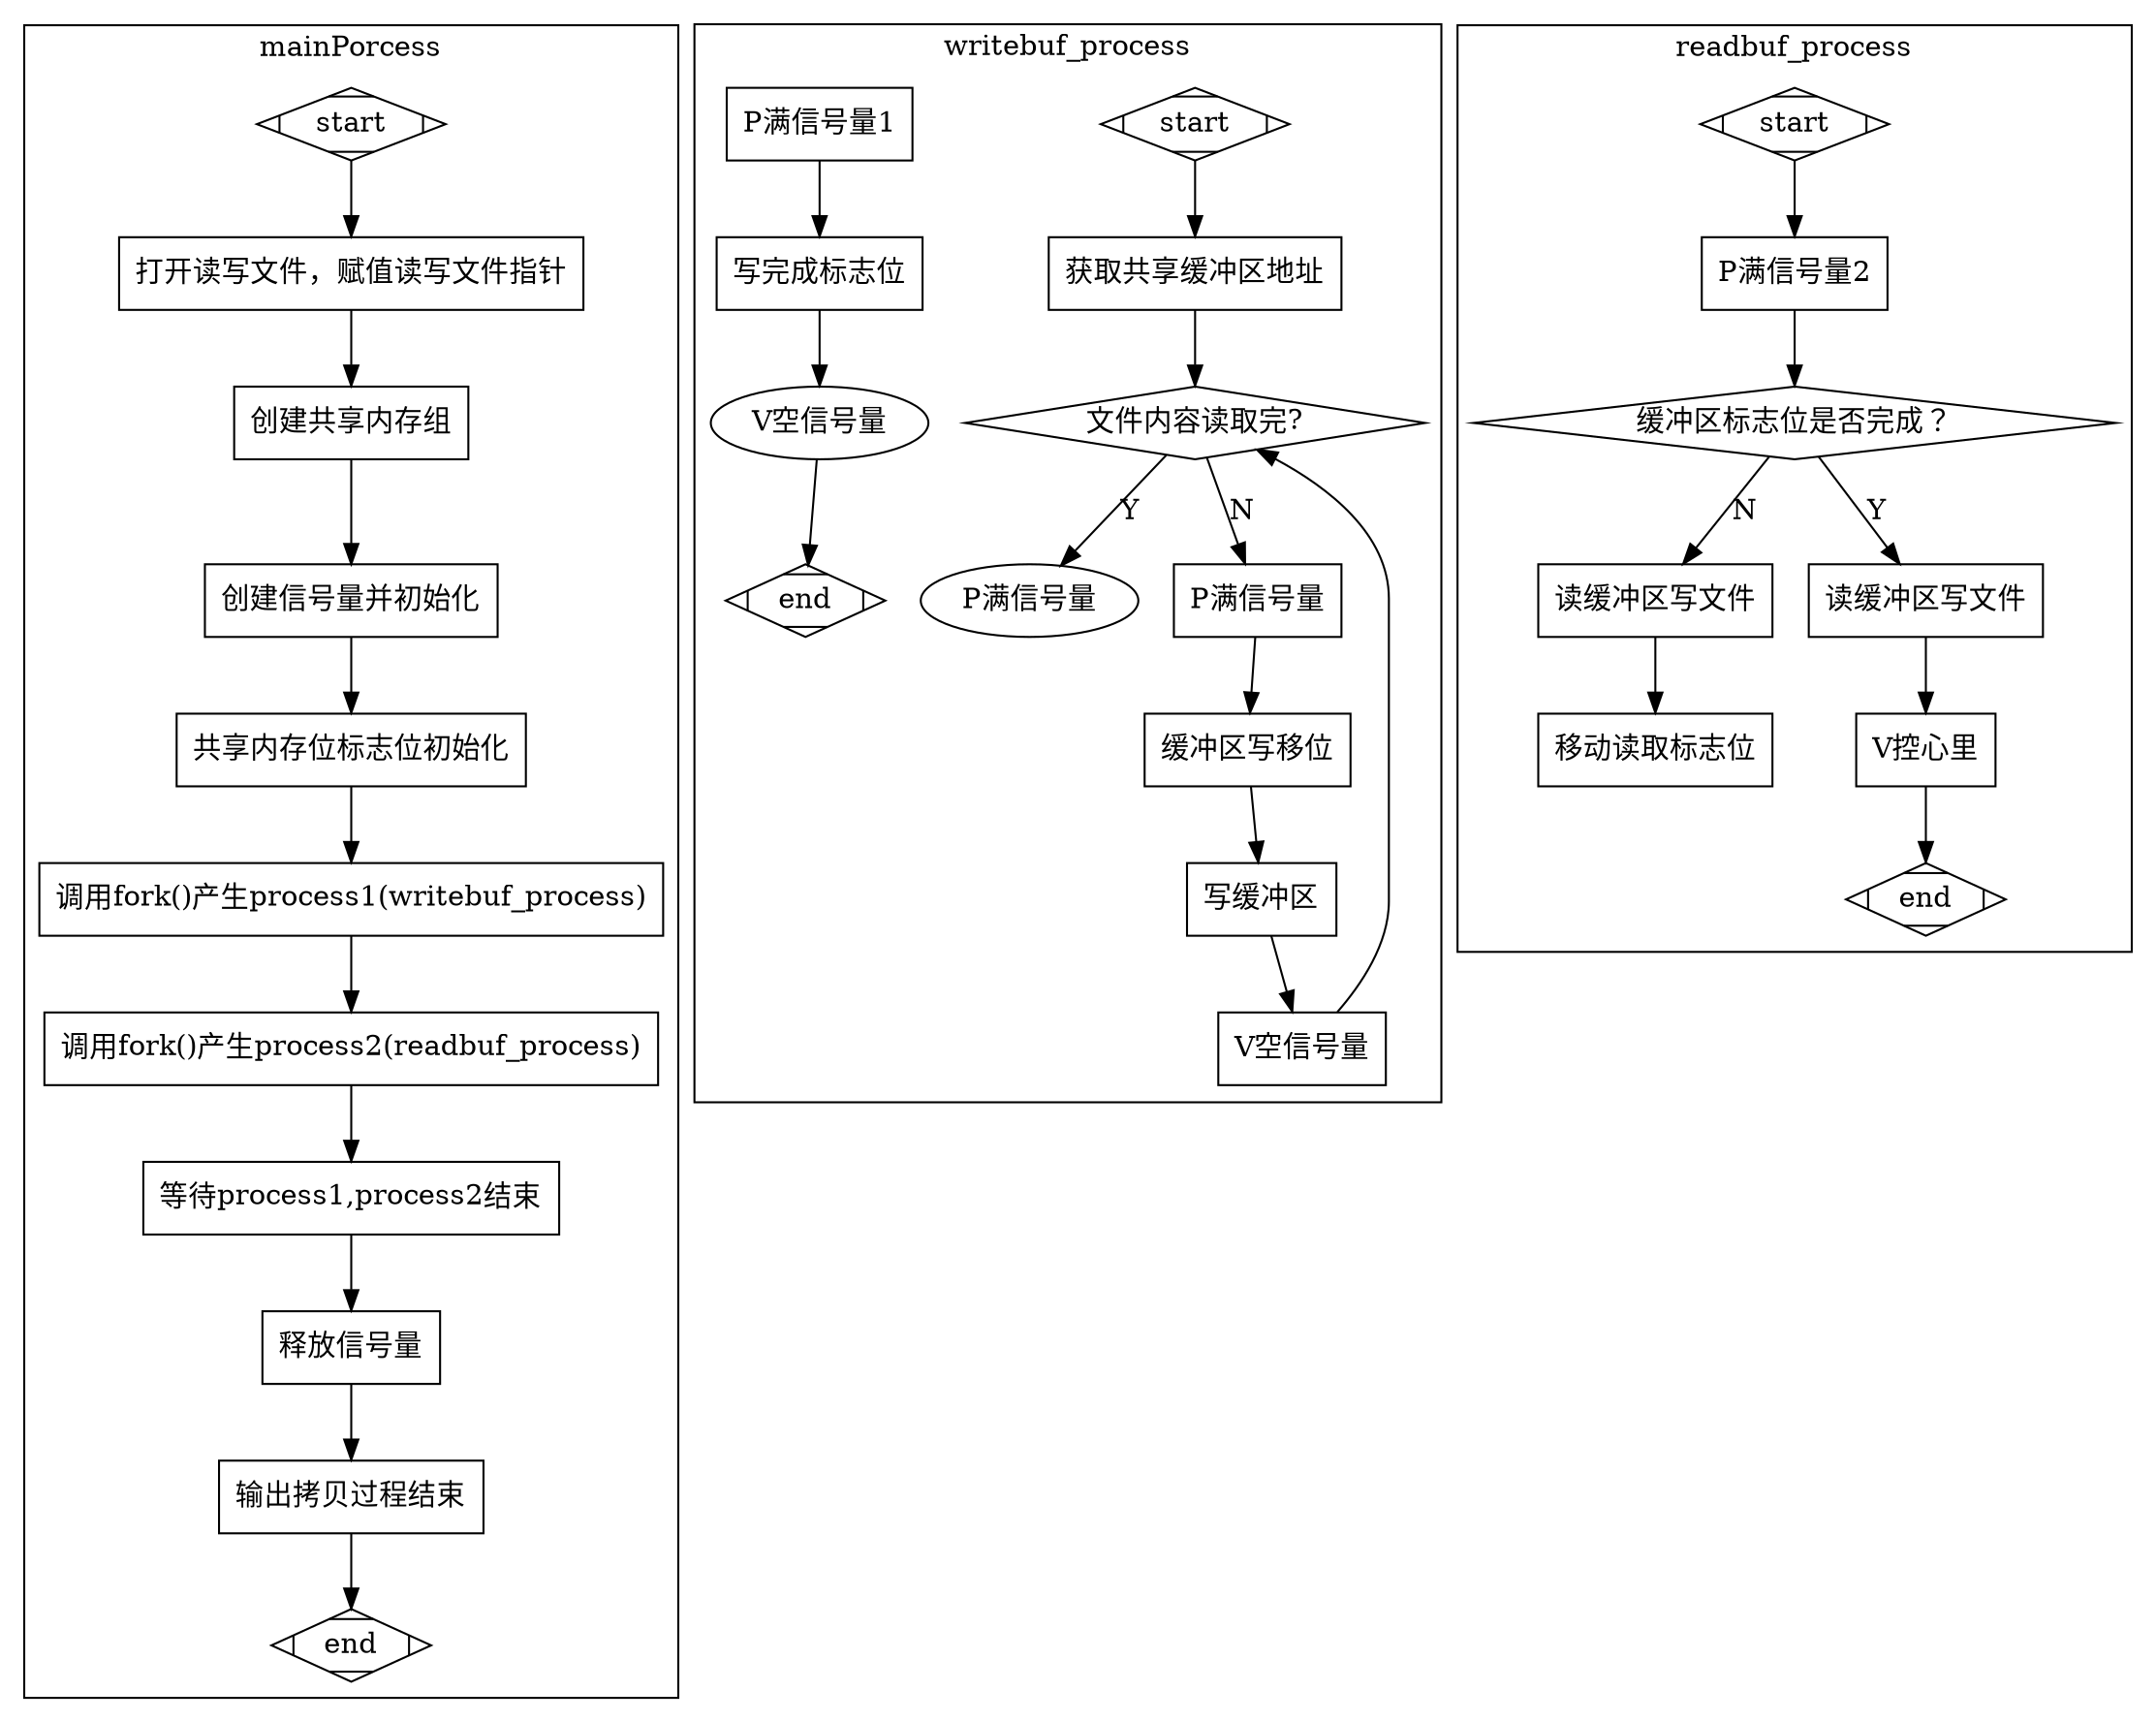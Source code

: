 digraph 3.3
{
    subgraph cluster
    {
            label=mainPorcess
            start [shape=Mdiamond];
            end [shape=Mdiamond];
            node [shape="record"];
            start
            ->打开读写文件，赋值读写文件指针
            ->创建共享内存组
            ->创建信号量并初始化
            ->共享内存位标志位初始化
            ->"调用fork()产生process1(writebuf_process)"
            ->"调用fork()产生process2(readbuf_process)"        
            ->"等待process1,process2结束"
            ->释放信号量
            ->输出拷贝过程结束
            ->end
    }
    subgraph cluster1
    {
        label=writebuf_process
        start1[label="start" shape=Mdiamond];
        end1[label="end" shape=Mdiamond];
        "文件内容读取完?"[shape=diamond]
        P空信号量1[label="P满信号量"]
        V空信号量1[label="V空信号量"]
        node [shape="record"];
        start1
        ->获取共享缓冲区地址
        ->"文件内容读取完?";
        "文件内容读取完?"->P空信号量1[label="Y"];
        P满信号量1->写完成标志位
        写完成标志位->V空信号量1
        V空信号量1->end1
        "文件内容读取完?"->P满信号量[label="N"]
        P满信号量->缓冲区写移位
        ->写缓冲区
        ->V空信号量
        ->"文件内容读取完?"
    }
    subgraph cluster2
    {
        label=readbuf_process
        node [shape="record"];
        start2[label="start" shape=Mdiamond];
        end2[label="end" shape=Mdiamond];
        读缓冲区写文件1[label="读缓冲区写文件" ];
        node [shape="record"];
        "缓冲区标志位是否完成？"[shape=diamond]
        start2->P满信号量2
        
        ->"缓冲区标志位是否完成？";
        "缓冲区标志位是否完成？"->读缓冲区写文件[label="Y"];
        读缓冲区写文件->V控心里
        ->end2;
        "缓冲区标志位是否完成？"->读缓冲区写文件1[label="N"];
        读缓冲区写文件1->移动读取标志位
    }
}